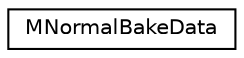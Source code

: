digraph G
{
  edge [fontname="Helvetica",fontsize="10",labelfontname="Helvetica",labelfontsize="10"];
  node [fontname="Helvetica",fontsize="10",shape=record];
  rankdir=LR;
  Node1 [label="MNormalBakeData",height=0.2,width=0.4,color="black", fillcolor="white", style="filled",URL="$d4/ddd/structMNormalBakeData.html"];
}
